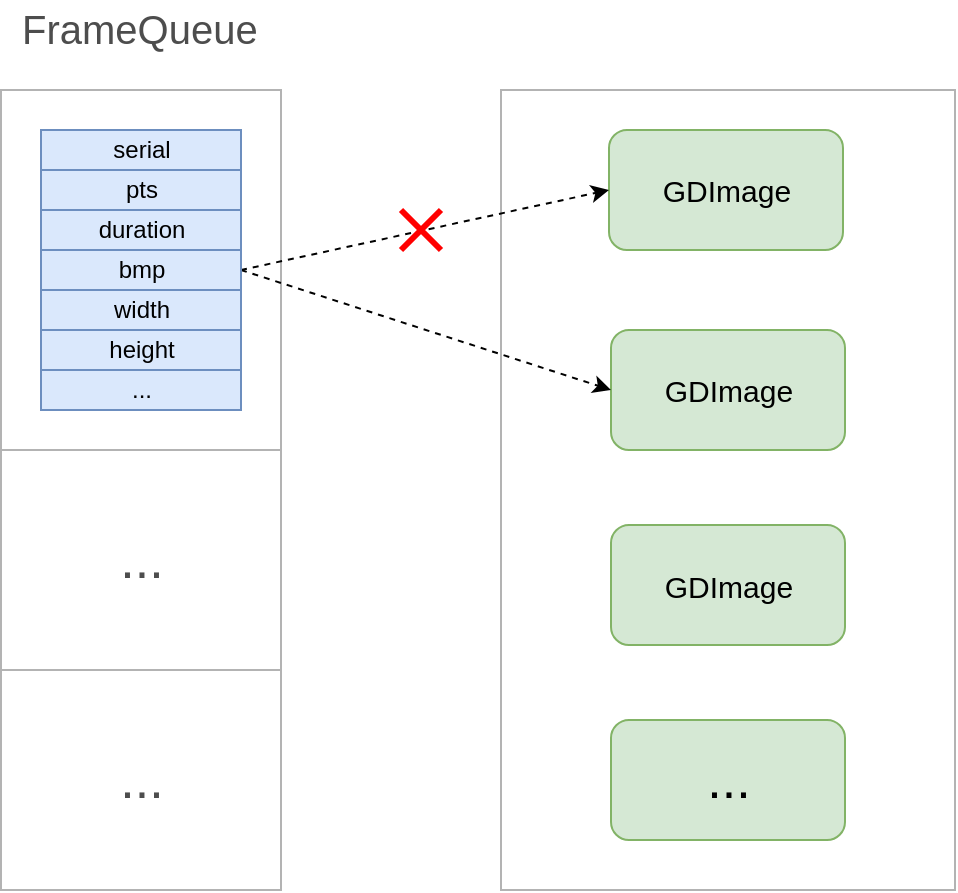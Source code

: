<mxfile version="10.3.5" type="github"><diagram id="mnGpYlBirQED8OVDw5xI" name="Page-1"><mxGraphModel dx="918" dy="525" grid="1" gridSize="10" guides="1" tooltips="1" connect="1" arrows="1" fold="1" page="1" pageScale="1" pageWidth="827" pageHeight="1169" math="0" shadow="0"><root><mxCell id="0"/><mxCell id="1" parent="0"/><mxCell id="abtCZlWtg49KXk18ajzg-1" value="" style="group" vertex="1" connectable="0" parent="1"><mxGeometry x="121.5" y="135" width="477" height="400" as="geometry"/></mxCell><mxCell id="EYqVnvN8bcQa44hp_MhW-21" value="" style="rounded=0;whiteSpace=wrap;html=1;strokeColor=#B3B3B3;fontColor=#4D4D4D;" parent="abtCZlWtg49KXk18ajzg-1" vertex="1"><mxGeometry width="140" height="180" as="geometry"/></mxCell><mxCell id="EYqVnvN8bcQa44hp_MhW-19" value="" style="group;fillColor=#dae8fc;strokeColor=#6c8ebf;" parent="abtCZlWtg49KXk18ajzg-1" vertex="1" connectable="0"><mxGeometry x="20" y="20" width="100" height="140" as="geometry"/></mxCell><mxCell id="EYqVnvN8bcQa44hp_MhW-23" value="&lt;font style=&quot;font-size: 26px&quot;&gt;...&lt;/font&gt;" style="rounded=0;whiteSpace=wrap;html=1;strokeColor=#B3B3B3;fontColor=#4D4D4D;" parent="abtCZlWtg49KXk18ajzg-1" vertex="1"><mxGeometry y="180" width="140" height="110" as="geometry"/></mxCell><mxCell id="EYqVnvN8bcQa44hp_MhW-24" value="..." style="rounded=0;whiteSpace=wrap;html=1;strokeColor=#B3B3B3;fontColor=#4D4D4D;fontSize=26;" parent="abtCZlWtg49KXk18ajzg-1" vertex="1"><mxGeometry y="290" width="140" height="110" as="geometry"/></mxCell><mxCell id="EYqVnvN8bcQa44hp_MhW-25" value="" style="rounded=0;whiteSpace=wrap;html=1;strokeColor=#B3B3B3;fontSize=26;fontColor=#4D4D4D;" parent="abtCZlWtg49KXk18ajzg-1" vertex="1"><mxGeometry x="250" width="227" height="400" as="geometry"/></mxCell><mxCell id="EYqVnvN8bcQa44hp_MhW-26" value="GDImage" style="rounded=1;whiteSpace=wrap;html=1;strokeColor=#82b366;fontSize=15;fillColor=#d5e8d4;" parent="abtCZlWtg49KXk18ajzg-1" vertex="1"><mxGeometry x="304" y="20" width="117" height="60" as="geometry"/></mxCell><mxCell id="EYqVnvN8bcQa44hp_MhW-27" value="GDImage" style="rounded=1;whiteSpace=wrap;html=1;strokeColor=#82b366;fontSize=15;fillColor=#d5e8d4;" parent="abtCZlWtg49KXk18ajzg-1" vertex="1"><mxGeometry x="305" y="120" width="117" height="60" as="geometry"/></mxCell><mxCell id="EYqVnvN8bcQa44hp_MhW-28" value="GDImage" style="rounded=1;whiteSpace=wrap;html=1;strokeColor=#82b366;fontSize=15;fillColor=#d5e8d4;" parent="abtCZlWtg49KXk18ajzg-1" vertex="1"><mxGeometry x="305" y="217.5" width="117" height="60" as="geometry"/></mxCell><mxCell id="EYqVnvN8bcQa44hp_MhW-29" value="..." style="rounded=1;whiteSpace=wrap;html=1;strokeColor=#82b366;fontSize=26;fillColor=#d5e8d4;" parent="abtCZlWtg49KXk18ajzg-1" vertex="1"><mxGeometry x="305" y="315" width="117" height="60" as="geometry"/></mxCell><mxCell id="EYqVnvN8bcQa44hp_MhW-32" value="" style="endArrow=classic;html=1;fontSize=26;fontColor=#4D4D4D;exitX=1;exitY=0.5;exitDx=0;exitDy=0;entryX=0;entryY=0.5;entryDx=0;entryDy=0;dashed=1;" parent="abtCZlWtg49KXk18ajzg-1" source="EYqVnvN8bcQa44hp_MhW-15" target="EYqVnvN8bcQa44hp_MhW-26" edge="1"><mxGeometry width="50" height="50" relative="1" as="geometry"><mxPoint y="470" as="sourcePoint"/><mxPoint x="50" y="420" as="targetPoint"/></mxGeometry></mxCell><mxCell id="EYqVnvN8bcQa44hp_MhW-33" value="" style="endArrow=classic;html=1;dashed=1;fontSize=26;fontColor=#4D4D4D;entryX=0;entryY=0.5;entryDx=0;entryDy=0;" parent="abtCZlWtg49KXk18ajzg-1" target="EYqVnvN8bcQa44hp_MhW-27" edge="1"><mxGeometry width="50" height="50" relative="1" as="geometry"><mxPoint x="120" y="90" as="sourcePoint"/><mxPoint x="50" y="420" as="targetPoint"/></mxGeometry></mxCell><mxCell id="EYqVnvN8bcQa44hp_MhW-34" value="" style="shape=umlDestroy;whiteSpace=wrap;html=1;strokeWidth=3;fontSize=26;fontColor=#4D4D4D;strokeColor=#FF0000;" parent="abtCZlWtg49KXk18ajzg-1" vertex="1"><mxGeometry x="200" y="60" width="20" height="20" as="geometry"/></mxCell><mxCell id="EYqVnvN8bcQa44hp_MhW-12" value="serial" style="rounded=0;whiteSpace=wrap;html=1;strokeColor=#6c8ebf;fillColor=#dae8fc;" parent="abtCZlWtg49KXk18ajzg-1" vertex="1"><mxGeometry x="20" y="20" width="100" height="20" as="geometry"/></mxCell><mxCell id="EYqVnvN8bcQa44hp_MhW-13" value="pts" style="rounded=0;whiteSpace=wrap;html=1;strokeColor=#6c8ebf;fillColor=#dae8fc;" parent="abtCZlWtg49KXk18ajzg-1" vertex="1"><mxGeometry x="20" y="40" width="100" height="20" as="geometry"/></mxCell><mxCell id="EYqVnvN8bcQa44hp_MhW-14" value="duration" style="rounded=0;whiteSpace=wrap;html=1;strokeColor=#6c8ebf;fillColor=#dae8fc;" parent="abtCZlWtg49KXk18ajzg-1" vertex="1"><mxGeometry x="20" y="60" width="100" height="20" as="geometry"/></mxCell><mxCell id="EYqVnvN8bcQa44hp_MhW-15" value="bmp" style="rounded=0;whiteSpace=wrap;html=1;strokeColor=#6c8ebf;fillColor=#dae8fc;" parent="abtCZlWtg49KXk18ajzg-1" vertex="1"><mxGeometry x="20" y="80" width="100" height="20" as="geometry"/></mxCell><mxCell id="EYqVnvN8bcQa44hp_MhW-16" value="width" style="rounded=0;whiteSpace=wrap;html=1;strokeColor=#6c8ebf;fillColor=#dae8fc;" parent="abtCZlWtg49KXk18ajzg-1" vertex="1"><mxGeometry x="20" y="100" width="100" height="20" as="geometry"/></mxCell><mxCell id="EYqVnvN8bcQa44hp_MhW-17" value="height" style="rounded=0;whiteSpace=wrap;html=1;strokeColor=#6c8ebf;fillColor=#dae8fc;" parent="abtCZlWtg49KXk18ajzg-1" vertex="1"><mxGeometry x="20" y="120" width="100" height="20" as="geometry"/></mxCell><mxCell id="EYqVnvN8bcQa44hp_MhW-18" value="..." style="rounded=0;whiteSpace=wrap;html=1;strokeColor=#6c8ebf;fillColor=#dae8fc;" parent="abtCZlWtg49KXk18ajzg-1" vertex="1"><mxGeometry x="20" y="140" width="100" height="20" as="geometry"/></mxCell><mxCell id="abtCZlWtg49KXk18ajzg-2" value="FrameQueue" style="text;html=1;resizable=0;points=[];autosize=1;align=left;verticalAlign=top;spacingTop=-4;fontSize=20;fontColor=#4D4D4D;" vertex="1" parent="1"><mxGeometry x="130" y="90" width="170" height="30" as="geometry"/></mxCell></root></mxGraphModel></diagram></mxfile>